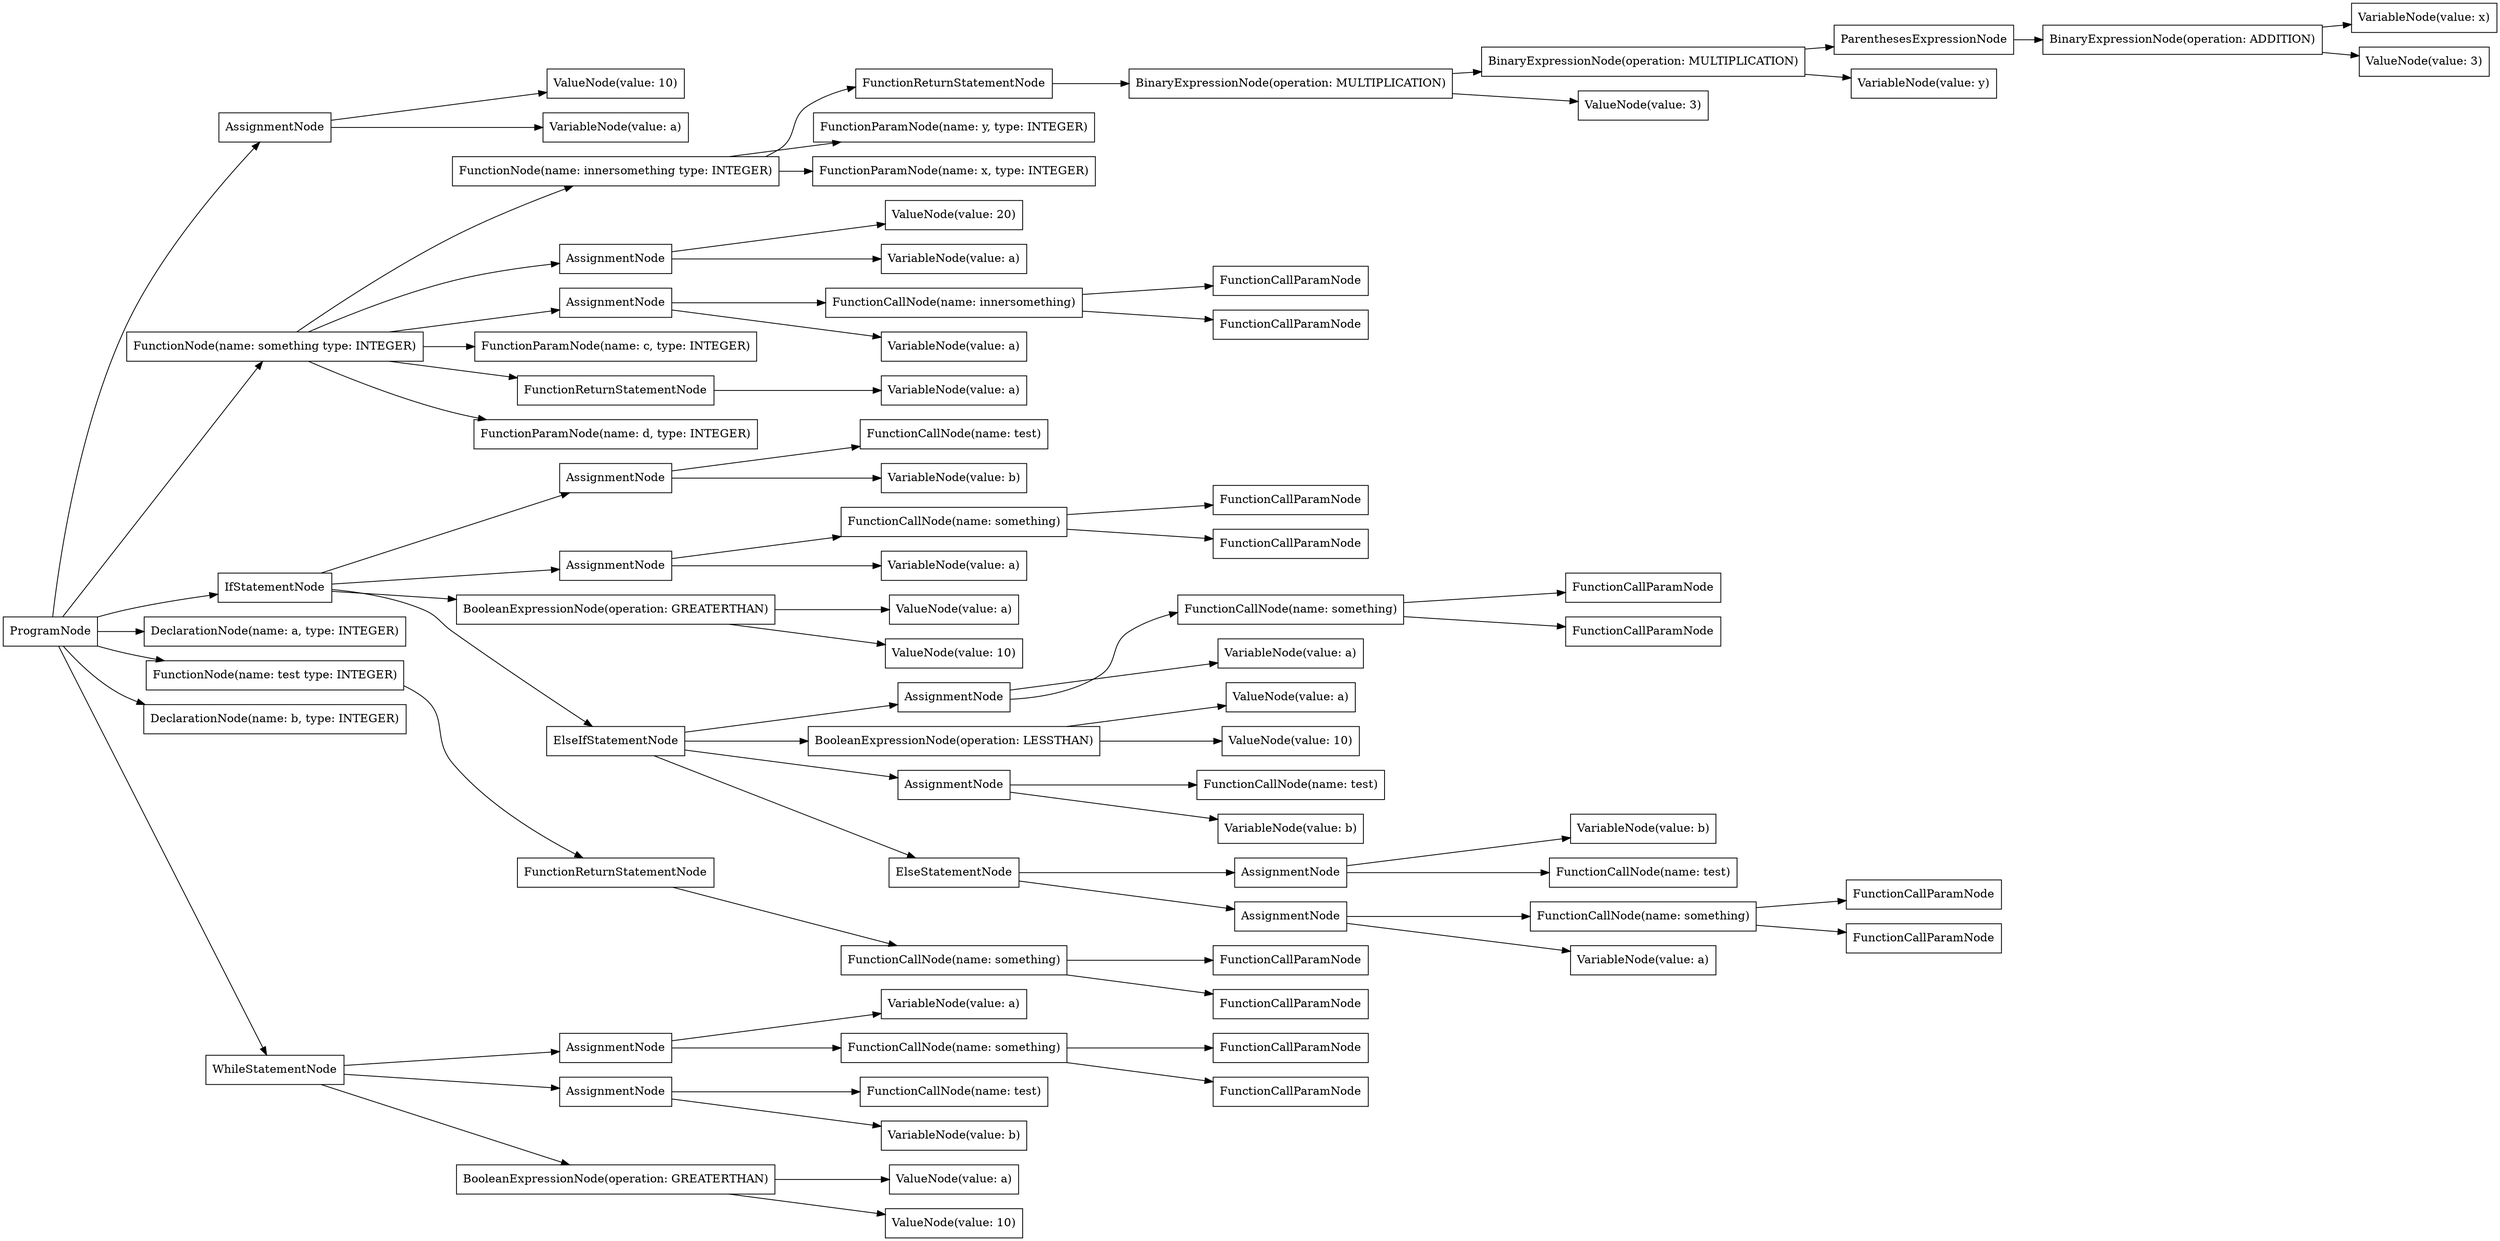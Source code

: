 digraph G {
rankdir=LR
"d2e04d14-be00-4ea6-8fec-bf924eca5d66" [label="ValueNode(value: a)" shape="box"];
"5f5cc674-a75d-4a59-a7d3-646bb866a671" [label="FunctionCallParamNode" shape="box"];
"eb46b0b1-1243-4780-8269-f2cee176a2e6" [label="VariableNode(value: a)" shape="box"];
"ad5bd38d-8eec-4587-a520-901bb8ecc46e" [label="AssignmentNode" shape="box"];
"f709e9aa-f2d9-40c4-a066-487d1207c1a6" [label="FunctionCallNode(name: something)" shape="box"];
"0b60c8f5-ba6a-477d-85df-57e0c5e7fedf" [label="FunctionCallParamNode" shape="box"];
"af5f1461-2f90-4019-a2d1-08afbdd6e41a" [label="FunctionNode(name: innersomething type: INTEGER)" shape="box"];
"2df981d4-10e0-43b4-9754-eb060a0af1a4" [label="FunctionCallParamNode" shape="box"];
"401fd506-928a-44a5-bb96-46f817f2ca2d" [label="FunctionCallParamNode" shape="box"];
"11d4c3b0-bc37-478d-ad9f-5033c95bc7a7" [label="AssignmentNode" shape="box"];
"17a15a96-be93-43e2-8cb5-f663ee872998" [label="FunctionCallNode(name: innersomething)" shape="box"];
"c0c77bd2-e310-4b98-905c-6dbf711c10f2" [label="FunctionReturnStatementNode" shape="box"];
"afde1fbd-d5aa-4fdc-9b78-c6207d5e7282" [label="ValueNode(value: a)" shape="box"];
"f56f4c4f-480c-41cd-9c10-4d5ae243b5fa" [label="FunctionCallNode(name: something)" shape="box"];
"d27d598d-61d2-4f66-a185-74e4bc4551f3" [label="ProgramNode" shape="box"];
"1e6b4ed7-15cb-49dc-affa-1c142d39776f" [label="FunctionCallNode(name: something)" shape="box"];
"e4b6fe7b-515c-4a10-86da-90238c77051b" [label="ValueNode(value: 10)" shape="box"];
"e17bdbe5-08d7-4640-96ca-313e7742672b" [label="BooleanExpressionNode(operation: LESSTHAN)" shape="box"];
"4fb35dcf-ba9e-4162-8994-09db8794644c" [label="AssignmentNode" shape="box"];
"0b6667c4-8b35-4eee-a56c-317f57ab7fdb" [label="AssignmentNode" shape="box"];
"db586694-8479-4f2e-989e-abface3175ea" [label="VariableNode(value: x)" shape="box"];
"3db2a290-a4b2-40a5-a6dc-c8351f3266c7" [label="FunctionParamNode(name: y, type: INTEGER)" shape="box"];
"c98e2e76-1c81-46e4-ad24-97b303df50ff" [label="VariableNode(value: b)" shape="box"];
"9248996f-0977-44e1-9729-124d3af89406" [label="FunctionCallParamNode" shape="box"];
"76f3f6b4-e28a-4250-8f92-f3e6caf8ef3d" [label="AssignmentNode" shape="box"];
"300ff67c-2056-420f-bfa9-439de8256e17" [label="FunctionCallNode(name: test)" shape="box"];
"a37c9dc6-4669-4133-b328-3666fb3fa83f" [label="FunctionCallParamNode" shape="box"];
"70580f98-5e3a-42f1-8a5e-648d4e7b420c" [label="ValueNode(value: a)" shape="box"];
"e30906e3-89b0-4184-a34b-de721b99e3d1" [label="AssignmentNode" shape="box"];
"ec064214-fdce-44e2-83ff-814232fcc54f" [label="VariableNode(value: a)" shape="box"];
"760689b0-6838-43e7-a573-d50cd542dee5" [label="AssignmentNode" shape="box"];
"c5453588-c607-4a9d-bacf-1cf48bfa1025" [label="AssignmentNode" shape="box"];
"445e66ff-7e7b-4f5b-99d7-7739d71387c8" [label="BinaryExpressionNode(operation: MULTIPLICATION)" shape="box"];
"71c60d57-85dd-48ed-9c15-751fc233fdad" [label="FunctionCallParamNode" shape="box"];
"3828b807-6dff-41c3-8cf2-c0a2effc3d8a" [label="ValueNode(value: 10)" shape="box"];
"2676ac28-f82a-40ba-9e35-bb452d3a93b1" [label="AssignmentNode" shape="box"];
"35361eda-b27d-4e89-a9ad-3aa59f8af4af" [label="ElseStatementNode" shape="box"];
"fcb01e09-bcfd-4647-80d9-d117052d99d6" [label="ValueNode(value: 10)" shape="box"];
"46fb73e8-a200-416b-9145-fce107cac5ae" [label="BooleanExpressionNode(operation: GREATERTHAN)" shape="box"];
"e2936171-d64c-4e53-9ec3-9bea7a08e365" [label="AssignmentNode" shape="box"];
"495406e3-9477-4482-9e52-b8fa51e1ea36" [label="BooleanExpressionNode(operation: GREATERTHAN)" shape="box"];
"ec5ffa57-e562-4bb0-bceb-82d205b2736f" [label="FunctionNode(name: something type: INTEGER)" shape="box"];
"64daabc5-55c7-48cb-ab49-9662e601ab87" [label="FunctionCallNode(name: test)" shape="box"];
"359ea8e8-c4b5-46ac-afa7-8aa1fdaf0b04" [label="ValueNode(value: 20)" shape="box"];
"385a5600-8952-4f48-ae24-2683a82a9c0f" [label="VariableNode(value: a)" shape="box"];
"9bf58f90-71eb-44b2-b88e-47f9486e52e6" [label="BinaryExpressionNode(operation: ADDITION)" shape="box"];
"9e487601-6d58-474e-95de-deb7c694b0e1" [label="FunctionCallNode(name: test)" shape="box"];
"528551c4-168a-4810-a9b6-4e080245dee4" [label="FunctionParamNode(name: c, type: INTEGER)" shape="box"];
"679bb67d-a5b0-4e0b-91e2-04d2a76e9fc7" [label="FunctionCallParamNode" shape="box"];
"81d9504e-fa07-4867-82a3-84fe23b380dc" [label="FunctionParamNode(name: x, type: INTEGER)" shape="box"];
"ec3d190b-9a38-4a2a-a626-2641c1914618" [label="FunctionReturnStatementNode" shape="box"];
"90be997d-0aa1-4b3d-8b6a-af3a660a4dce" [label="ValueNode(value: 3)" shape="box"];
"c48f5224-c6d3-4809-9363-d855d1edbf66" [label="BinaryExpressionNode(operation: MULTIPLICATION)" shape="box"];
"1d558a0c-08e4-44ef-b0d5-1c0c79679c21" [label="FunctionCallNode(name: something)" shape="box"];
"e8261721-bc29-4208-b72b-4f939428b3fb" [label="VariableNode(value: a)" shape="box"];
"33e96bc7-b604-406d-a346-b616590b6e51" [label="FunctionCallNode(name: something)" shape="box"];
"80fd3365-b6a4-4c19-9200-689024eb4893" [label="ElseIfStatementNode" shape="box"];
"75666a26-5f6e-4fdd-bd3b-1990b68d7f1a" [label="VariableNode(value: a)" shape="box"];
"642bfc55-a2ad-45d5-830c-adc42e327aaf" [label="IfStatementNode" shape="box"];
"59b7bdb6-84f0-4bb4-a194-562aa2a76a88" [label="VariableNode(value: b)" shape="box"];
"687b6ab1-a599-4509-848c-a46c60b3f0dc" [label="FunctionCallParamNode" shape="box"];
"5916312a-e8dc-4f37-9641-07f701f2834a" [label="VariableNode(value: a)" shape="box"];
"8df3f31b-7180-4d63-b782-141a9e4c1381" [label="DeclarationNode(name: a, type: INTEGER)" shape="box"];
"cfaefea5-ef52-4024-a71e-8776a52364e9" [label="FunctionCallParamNode" shape="box"];
"25d7287d-bd3e-447e-9136-0739af77ff72" [label="FunctionNode(name: test type: INTEGER)" shape="box"];
"a9a27e9c-83dd-4e5e-9d64-a728730c9e1c" [label="FunctionCallParamNode" shape="box"];
"bccfe8ed-0b66-4eda-b725-17cce6bf912b" [label="ParenthesesExpressionNode" shape="box"];
"c426adc4-383d-478a-95e3-189585d2b697" [label="FunctionCallNode(name: test)" shape="box"];
"36676858-fcee-4c43-a412-bc73705ad2ce" [label="VariableNode(value: a)" shape="box"];
"2a3790d6-885a-42cc-a99a-f67c4e1585ec" [label="DeclarationNode(name: b, type: INTEGER)" shape="box"];
"f4dae5eb-68f9-47f1-8832-549cb6e7129a" [label="FunctionReturnStatementNode" shape="box"];
"0fe16914-28db-4df6-8df9-1f738a8f6f31" [label="ValueNode(value: 10)" shape="box"];
"8fa199e6-c703-418e-95e0-6eda1af101ec" [label="VariableNode(value: b)" shape="box"];
"447f5a1e-cd54-4d8f-8294-6baa5a6f0b85" [label="VariableNode(value: b)" shape="box"];
"70d55962-142c-4aae-af40-c113b7d5ebc3" [label="FunctionParamNode(name: d, type: INTEGER)" shape="box"];
"e314cb6a-86dc-435c-8dde-3c9daf59dc14" [label="VariableNode(value: a)" shape="box"];
"707d3a7c-06a7-4281-95a5-4b62e8970e05" [label="WhileStatementNode" shape="box"];
"22bbda55-b023-4089-84f9-aae8d3fa39db" [label="ValueNode(value: 3)" shape="box"];
"abc73e0e-d651-4b3e-925c-5f2f7297c034" [label="VariableNode(value: y)" shape="box"];
"14a6daca-8def-450c-84f7-919991365f21" [label="AssignmentNode" shape="box"];
"428716da-4c93-48e5-8960-1eb2d95a5e5a" [label="FunctionCallParamNode" shape="box"];
"d27d598d-61d2-4f66-a185-74e4bc4551f3" -> "8df3f31b-7180-4d63-b782-141a9e4c1381";
"d27d598d-61d2-4f66-a185-74e4bc4551f3" -> "2a3790d6-885a-42cc-a99a-f67c4e1585ec";
"d27d598d-61d2-4f66-a185-74e4bc4551f3" -> "ad5bd38d-8eec-4587-a520-901bb8ecc46e";
"ad5bd38d-8eec-4587-a520-901bb8ecc46e" -> "ec064214-fdce-44e2-83ff-814232fcc54f";
"ad5bd38d-8eec-4587-a520-901bb8ecc46e" -> "e4b6fe7b-515c-4a10-86da-90238c77051b";
"d27d598d-61d2-4f66-a185-74e4bc4551f3" -> "25d7287d-bd3e-447e-9136-0739af77ff72";
"25d7287d-bd3e-447e-9136-0739af77ff72" -> "f4dae5eb-68f9-47f1-8832-549cb6e7129a";
"f4dae5eb-68f9-47f1-8832-549cb6e7129a" -> "1d558a0c-08e4-44ef-b0d5-1c0c79679c21";
"1d558a0c-08e4-44ef-b0d5-1c0c79679c21" -> "a37c9dc6-4669-4133-b328-3666fb3fa83f";
"1d558a0c-08e4-44ef-b0d5-1c0c79679c21" -> "0b60c8f5-ba6a-477d-85df-57e0c5e7fedf";
"d27d598d-61d2-4f66-a185-74e4bc4551f3" -> "ec5ffa57-e562-4bb0-bceb-82d205b2736f";
"ec5ffa57-e562-4bb0-bceb-82d205b2736f" -> "528551c4-168a-4810-a9b6-4e080245dee4";
"ec5ffa57-e562-4bb0-bceb-82d205b2736f" -> "70d55962-142c-4aae-af40-c113b7d5ebc3";
"ec5ffa57-e562-4bb0-bceb-82d205b2736f" -> "4fb35dcf-ba9e-4162-8994-09db8794644c";
"4fb35dcf-ba9e-4162-8994-09db8794644c" -> "e8261721-bc29-4208-b72b-4f939428b3fb";
"4fb35dcf-ba9e-4162-8994-09db8794644c" -> "359ea8e8-c4b5-46ac-afa7-8aa1fdaf0b04";
"ec5ffa57-e562-4bb0-bceb-82d205b2736f" -> "af5f1461-2f90-4019-a2d1-08afbdd6e41a";
"af5f1461-2f90-4019-a2d1-08afbdd6e41a" -> "81d9504e-fa07-4867-82a3-84fe23b380dc";
"af5f1461-2f90-4019-a2d1-08afbdd6e41a" -> "3db2a290-a4b2-40a5-a6dc-c8351f3266c7";
"af5f1461-2f90-4019-a2d1-08afbdd6e41a" -> "c0c77bd2-e310-4b98-905c-6dbf711c10f2";
"c0c77bd2-e310-4b98-905c-6dbf711c10f2" -> "445e66ff-7e7b-4f5b-99d7-7739d71387c8";
"445e66ff-7e7b-4f5b-99d7-7739d71387c8" -> "c48f5224-c6d3-4809-9363-d855d1edbf66";
"c48f5224-c6d3-4809-9363-d855d1edbf66" -> "bccfe8ed-0b66-4eda-b725-17cce6bf912b";
"bccfe8ed-0b66-4eda-b725-17cce6bf912b" -> "9bf58f90-71eb-44b2-b88e-47f9486e52e6";
"9bf58f90-71eb-44b2-b88e-47f9486e52e6" -> "db586694-8479-4f2e-989e-abface3175ea";
"9bf58f90-71eb-44b2-b88e-47f9486e52e6" -> "90be997d-0aa1-4b3d-8b6a-af3a660a4dce";
"c48f5224-c6d3-4809-9363-d855d1edbf66" -> "abc73e0e-d651-4b3e-925c-5f2f7297c034";
"445e66ff-7e7b-4f5b-99d7-7739d71387c8" -> "22bbda55-b023-4089-84f9-aae8d3fa39db";
"ec5ffa57-e562-4bb0-bceb-82d205b2736f" -> "760689b0-6838-43e7-a573-d50cd542dee5";
"760689b0-6838-43e7-a573-d50cd542dee5" -> "36676858-fcee-4c43-a412-bc73705ad2ce";
"760689b0-6838-43e7-a573-d50cd542dee5" -> "17a15a96-be93-43e2-8cb5-f663ee872998";
"17a15a96-be93-43e2-8cb5-f663ee872998" -> "5f5cc674-a75d-4a59-a7d3-646bb866a671";
"17a15a96-be93-43e2-8cb5-f663ee872998" -> "71c60d57-85dd-48ed-9c15-751fc233fdad";
"ec5ffa57-e562-4bb0-bceb-82d205b2736f" -> "ec3d190b-9a38-4a2a-a626-2641c1914618";
"ec3d190b-9a38-4a2a-a626-2641c1914618" -> "5916312a-e8dc-4f37-9641-07f701f2834a";
"d27d598d-61d2-4f66-a185-74e4bc4551f3" -> "707d3a7c-06a7-4281-95a5-4b62e8970e05";
"707d3a7c-06a7-4281-95a5-4b62e8970e05" -> "46fb73e8-a200-416b-9145-fce107cac5ae";
"46fb73e8-a200-416b-9145-fce107cac5ae" -> "70580f98-5e3a-42f1-8a5e-648d4e7b420c";
"46fb73e8-a200-416b-9145-fce107cac5ae" -> "0fe16914-28db-4df6-8df9-1f738a8f6f31";
"707d3a7c-06a7-4281-95a5-4b62e8970e05" -> "76f3f6b4-e28a-4250-8f92-f3e6caf8ef3d";
"76f3f6b4-e28a-4250-8f92-f3e6caf8ef3d" -> "eb46b0b1-1243-4780-8269-f2cee176a2e6";
"76f3f6b4-e28a-4250-8f92-f3e6caf8ef3d" -> "1e6b4ed7-15cb-49dc-affa-1c142d39776f";
"1e6b4ed7-15cb-49dc-affa-1c142d39776f" -> "679bb67d-a5b0-4e0b-91e2-04d2a76e9fc7";
"1e6b4ed7-15cb-49dc-affa-1c142d39776f" -> "428716da-4c93-48e5-8960-1eb2d95a5e5a";
"707d3a7c-06a7-4281-95a5-4b62e8970e05" -> "c5453588-c607-4a9d-bacf-1cf48bfa1025";
"c5453588-c607-4a9d-bacf-1cf48bfa1025" -> "447f5a1e-cd54-4d8f-8294-6baa5a6f0b85";
"c5453588-c607-4a9d-bacf-1cf48bfa1025" -> "64daabc5-55c7-48cb-ab49-9662e601ab87";
"d27d598d-61d2-4f66-a185-74e4bc4551f3" -> "642bfc55-a2ad-45d5-830c-adc42e327aaf";
"642bfc55-a2ad-45d5-830c-adc42e327aaf" -> "495406e3-9477-4482-9e52-b8fa51e1ea36";
"495406e3-9477-4482-9e52-b8fa51e1ea36" -> "d2e04d14-be00-4ea6-8fec-bf924eca5d66";
"495406e3-9477-4482-9e52-b8fa51e1ea36" -> "fcb01e09-bcfd-4647-80d9-d117052d99d6";
"642bfc55-a2ad-45d5-830c-adc42e327aaf" -> "e2936171-d64c-4e53-9ec3-9bea7a08e365";
"e2936171-d64c-4e53-9ec3-9bea7a08e365" -> "e314cb6a-86dc-435c-8dde-3c9daf59dc14";
"e2936171-d64c-4e53-9ec3-9bea7a08e365" -> "33e96bc7-b604-406d-a346-b616590b6e51";
"33e96bc7-b604-406d-a346-b616590b6e51" -> "cfaefea5-ef52-4024-a71e-8776a52364e9";
"33e96bc7-b604-406d-a346-b616590b6e51" -> "401fd506-928a-44a5-bb96-46f817f2ca2d";
"642bfc55-a2ad-45d5-830c-adc42e327aaf" -> "e30906e3-89b0-4184-a34b-de721b99e3d1";
"e30906e3-89b0-4184-a34b-de721b99e3d1" -> "59b7bdb6-84f0-4bb4-a194-562aa2a76a88";
"e30906e3-89b0-4184-a34b-de721b99e3d1" -> "300ff67c-2056-420f-bfa9-439de8256e17";
"642bfc55-a2ad-45d5-830c-adc42e327aaf" -> "80fd3365-b6a4-4c19-9200-689024eb4893";
"80fd3365-b6a4-4c19-9200-689024eb4893" -> "e17bdbe5-08d7-4640-96ca-313e7742672b";
"e17bdbe5-08d7-4640-96ca-313e7742672b" -> "afde1fbd-d5aa-4fdc-9b78-c6207d5e7282";
"e17bdbe5-08d7-4640-96ca-313e7742672b" -> "3828b807-6dff-41c3-8cf2-c0a2effc3d8a";
"80fd3365-b6a4-4c19-9200-689024eb4893" -> "11d4c3b0-bc37-478d-ad9f-5033c95bc7a7";
"11d4c3b0-bc37-478d-ad9f-5033c95bc7a7" -> "385a5600-8952-4f48-ae24-2683a82a9c0f";
"11d4c3b0-bc37-478d-ad9f-5033c95bc7a7" -> "f56f4c4f-480c-41cd-9c10-4d5ae243b5fa";
"f56f4c4f-480c-41cd-9c10-4d5ae243b5fa" -> "2df981d4-10e0-43b4-9754-eb060a0af1a4";
"f56f4c4f-480c-41cd-9c10-4d5ae243b5fa" -> "9248996f-0977-44e1-9729-124d3af89406";
"80fd3365-b6a4-4c19-9200-689024eb4893" -> "2676ac28-f82a-40ba-9e35-bb452d3a93b1";
"2676ac28-f82a-40ba-9e35-bb452d3a93b1" -> "8fa199e6-c703-418e-95e0-6eda1af101ec";
"2676ac28-f82a-40ba-9e35-bb452d3a93b1" -> "9e487601-6d58-474e-95de-deb7c694b0e1";
"80fd3365-b6a4-4c19-9200-689024eb4893" -> "35361eda-b27d-4e89-a9ad-3aa59f8af4af";
"35361eda-b27d-4e89-a9ad-3aa59f8af4af" -> "14a6daca-8def-450c-84f7-919991365f21";
"14a6daca-8def-450c-84f7-919991365f21" -> "75666a26-5f6e-4fdd-bd3b-1990b68d7f1a";
"14a6daca-8def-450c-84f7-919991365f21" -> "f709e9aa-f2d9-40c4-a066-487d1207c1a6";
"f709e9aa-f2d9-40c4-a066-487d1207c1a6" -> "687b6ab1-a599-4509-848c-a46c60b3f0dc";
"f709e9aa-f2d9-40c4-a066-487d1207c1a6" -> "a9a27e9c-83dd-4e5e-9d64-a728730c9e1c";
"35361eda-b27d-4e89-a9ad-3aa59f8af4af" -> "0b6667c4-8b35-4eee-a56c-317f57ab7fdb";
"0b6667c4-8b35-4eee-a56c-317f57ab7fdb" -> "c98e2e76-1c81-46e4-ad24-97b303df50ff";
"0b6667c4-8b35-4eee-a56c-317f57ab7fdb" -> "c426adc4-383d-478a-95e3-189585d2b697";
}